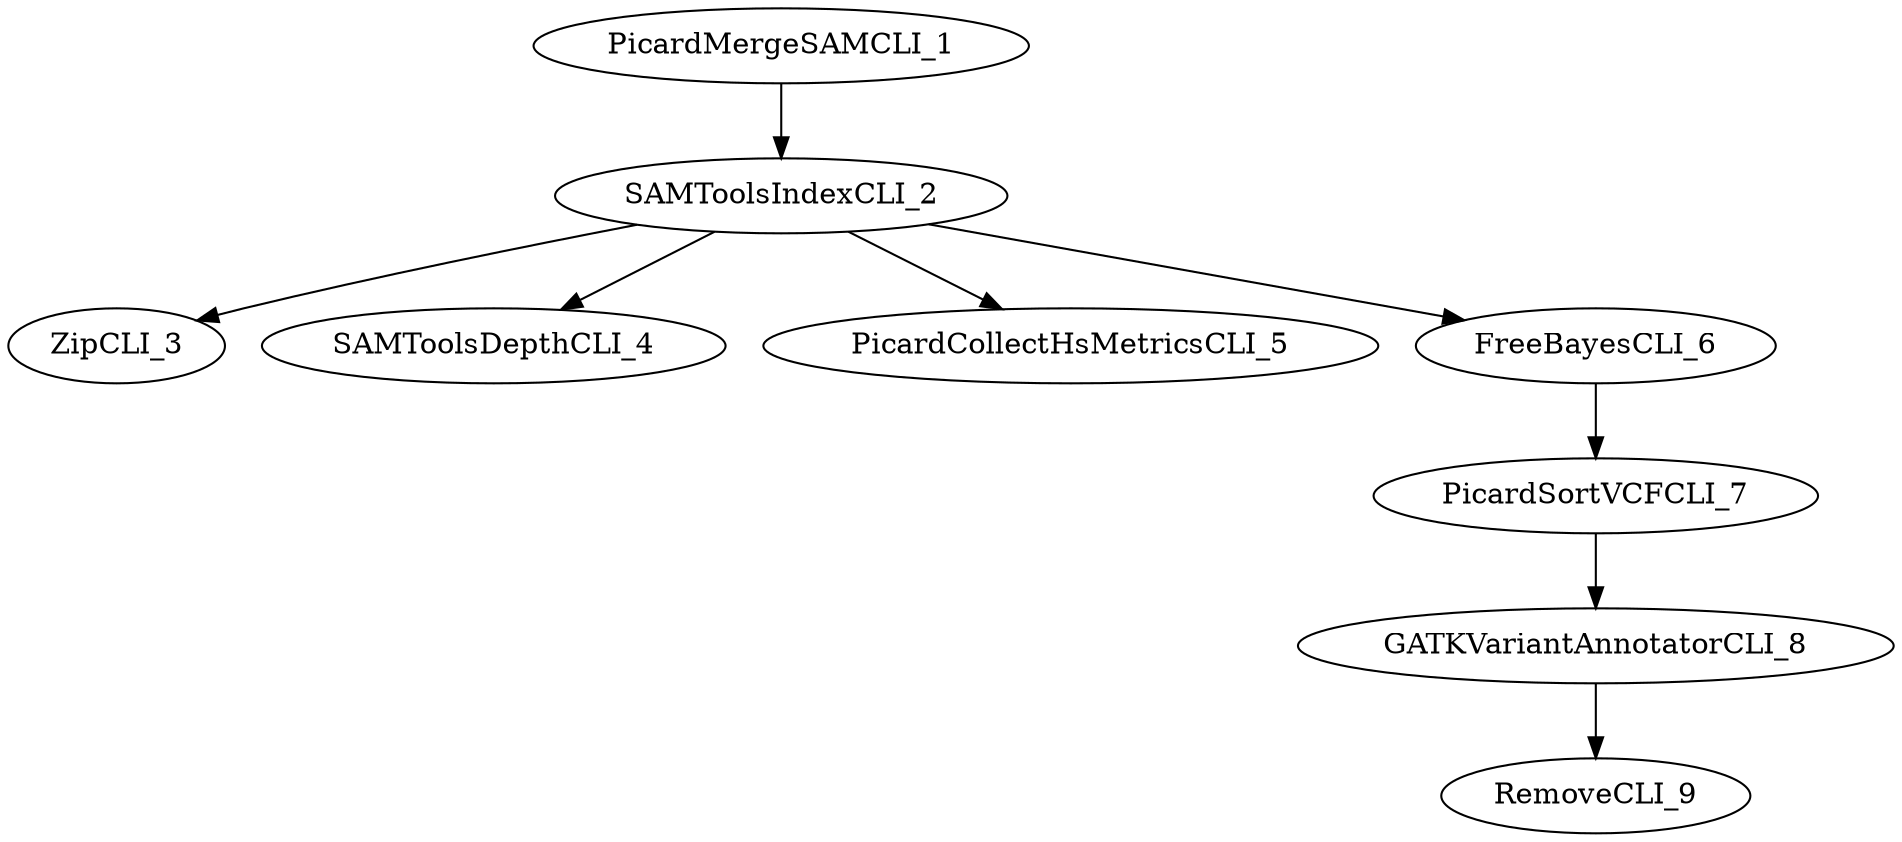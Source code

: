digraph G {
  PicardMergeSAMCLI_1 [ label="PicardMergeSAMCLI_1" ];
  SAMToolsIndexCLI_2 [ label="SAMToolsIndexCLI_2" ];
  ZipCLI_3 [ label="ZipCLI_3" ];
  SAMToolsDepthCLI_4 [ label="SAMToolsDepthCLI_4" ];
  PicardCollectHsMetricsCLI_5 [ label="PicardCollectHsMetricsCLI_5" ];
  FreeBayesCLI_6 [ label="FreeBayesCLI_6" ];
  PicardSortVCFCLI_7 [ label="PicardSortVCFCLI_7" ];
  GATKVariantAnnotatorCLI_8 [ label="GATKVariantAnnotatorCLI_8" ];
  RemoveCLI_9 [ label="RemoveCLI_9" ];
  PicardMergeSAMCLI_1 -> SAMToolsIndexCLI_2;
  SAMToolsIndexCLI_2 -> ZipCLI_3;
  SAMToolsIndexCLI_2 -> SAMToolsDepthCLI_4;
  SAMToolsIndexCLI_2 -> PicardCollectHsMetricsCLI_5;
  SAMToolsIndexCLI_2 -> FreeBayesCLI_6;
  FreeBayesCLI_6 -> PicardSortVCFCLI_7;
  PicardSortVCFCLI_7 -> GATKVariantAnnotatorCLI_8;
  GATKVariantAnnotatorCLI_8 -> RemoveCLI_9;
}
